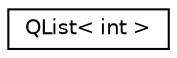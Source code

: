 digraph "类继承关系图"
{
  edge [fontname="Helvetica",fontsize="10",labelfontname="Helvetica",labelfontsize="10"];
  node [fontname="Helvetica",fontsize="10",shape=record];
  rankdir="LR";
  Node0 [label="QList\< int \>",height=0.2,width=0.4,color="black", fillcolor="white", style="filled",URL="$class_q_list.html"];
}
